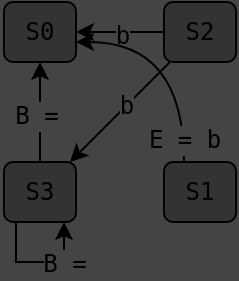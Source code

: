 <mxfile version="25.0.2">
  <diagram name="Page-1" id="PYJ2EbEZMSt3SerLNBYG">
    <mxGraphModel dx="283" dy="288" grid="1" gridSize="10" guides="1" tooltips="1" connect="1" arrows="1" fold="1" page="1" pageScale="1" pageWidth="827" pageHeight="1169" background="#444444" math="0" shadow="0">
      <root>
        <mxCell id="0" />
        <mxCell id="1" parent="0" />
        <mxCell id="6Kz1UC2CJ3yodjOeMeaO-1" value="&lt;div style=&quot;&quot;&gt;S0&lt;/div&gt;" style="rounded=1;whiteSpace=wrap;html=1;fontFamily=monospace;align=center;spacing=7;verticalAlign=middle;spacingTop=0;fillColor=#333333;" parent="1" vertex="1">
          <mxGeometry x="20" y="20" width="36" height="30" as="geometry" />
        </mxCell>
        <mxCell id="6Kz1UC2CJ3yodjOeMeaO-2" style="edgeStyle=orthogonalEdgeStyle;rounded=0;orthogonalLoop=1;jettySize=auto;html=1;fontFamily=monospace;fontSize=12;fontColor=default;labelBackgroundColor=#444444;resizable=0;" parent="1" source="6Kz1UC2CJ3yodjOeMeaO-4" target="6Kz1UC2CJ3yodjOeMeaO-1" edge="1">
          <mxGeometry relative="1" as="geometry" />
        </mxCell>
        <mxCell id="6Kz1UC2CJ3yodjOeMeaO-3" value="B =" style="edgeLabel;html=1;align=center;verticalAlign=middle;resizable=0;points=[];rounded=0;strokeColor=default;spacing=10;fontFamily=monospace;fontSize=12;fontColor=default;labelBackgroundColor=#444444;fillColor=default;gradientColor=none;" parent="6Kz1UC2CJ3yodjOeMeaO-2" vertex="1" connectable="0">
          <mxGeometry x="-0.136" y="2" relative="1" as="geometry">
            <mxPoint y="-2" as="offset" />
          </mxGeometry>
        </mxCell>
        <mxCell id="6Kz1UC2CJ3yodjOeMeaO-4" value="&lt;div style=&quot;&quot;&gt;S3&lt;/div&gt;" style="rounded=1;whiteSpace=wrap;html=1;fontFamily=monospace;align=center;spacing=7;verticalAlign=middle;spacingTop=0;fillColor=#333333;strokeColor=default;fontSize=12;fontColor=default;" parent="1" vertex="1">
          <mxGeometry x="20" y="100" width="36" height="30" as="geometry" />
        </mxCell>
        <mxCell id="s0YxvNO4TdeqY1G3PoWJ-1" style="edgeStyle=orthogonalEdgeStyle;rounded=0;orthogonalLoop=1;jettySize=auto;html=1;elbow=horizontal;" parent="1" source="6Kz1UC2CJ3yodjOeMeaO-4" target="6Kz1UC2CJ3yodjOeMeaO-4" edge="1">
          <mxGeometry relative="1" as="geometry">
            <Array as="points">
              <mxPoint x="50" y="150" />
            </Array>
          </mxGeometry>
        </mxCell>
        <mxCell id="s0YxvNO4TdeqY1G3PoWJ-4" value="B =" style="edgeLabel;html=1;align=center;verticalAlign=middle;resizable=0;points=[];rounded=0;strokeColor=default;spacingTop=0;spacing=10;fontFamily=monospace;fontSize=12;fontColor=default;fillColor=default;labelBackgroundColor=#444444;gradientColor=none;" parent="s0YxvNO4TdeqY1G3PoWJ-1" vertex="1" connectable="0">
          <mxGeometry x="0.316" y="-1" relative="1" as="geometry">
            <mxPoint x="2" as="offset" />
          </mxGeometry>
        </mxCell>
        <mxCell id="s0YxvNO4TdeqY1G3PoWJ-6" style="edgeStyle=orthogonalEdgeStyle;rounded=0;orthogonalLoop=1;jettySize=auto;html=1;fontFamily=monospace;fontSize=12;fontColor=default;labelBackgroundColor=#444444;resizable=0;" parent="1" source="s0YxvNO4TdeqY1G3PoWJ-5" target="6Kz1UC2CJ3yodjOeMeaO-1" edge="1">
          <mxGeometry relative="1" as="geometry" />
        </mxCell>
        <mxCell id="s0YxvNO4TdeqY1G3PoWJ-8" value="b" style="edgeLabel;html=1;align=center;verticalAlign=middle;resizable=0;points=[];rounded=0;strokeColor=default;spacing=10;fontFamily=monospace;fontSize=12;fontColor=default;labelBackgroundColor=#444444;fillColor=default;gradientColor=none;" parent="s0YxvNO4TdeqY1G3PoWJ-6" vertex="1" connectable="0">
          <mxGeometry x="-0.014" y="2" relative="1" as="geometry">
            <mxPoint as="offset" />
          </mxGeometry>
        </mxCell>
        <mxCell id="s0YxvNO4TdeqY1G3PoWJ-5" value="&lt;div style=&quot;&quot;&gt;S2&lt;/div&gt;" style="rounded=1;whiteSpace=wrap;html=1;fontFamily=monospace;align=center;spacing=7;verticalAlign=middle;spacingTop=0;fillColor=#333333;" parent="1" vertex="1">
          <mxGeometry x="100" y="20" width="36" height="30" as="geometry" />
        </mxCell>
        <mxCell id="H6jik_KTtSSORr0fecEw-2" style="edgeStyle=orthogonalEdgeStyle;rounded=0;orthogonalLoop=1;jettySize=auto;html=1;fontFamily=monospace;fontSize=12;fontColor=default;labelBackgroundColor=#444444;resizable=0;curved=1;" parent="1" source="H6jik_KTtSSORr0fecEw-1" target="6Kz1UC2CJ3yodjOeMeaO-1" edge="1">
          <mxGeometry relative="1" as="geometry">
            <Array as="points">
              <mxPoint x="110" y="40" />
            </Array>
          </mxGeometry>
        </mxCell>
        <mxCell id="H6jik_KTtSSORr0fecEw-3" value="E = b" style="edgeLabel;html=1;align=center;verticalAlign=middle;resizable=0;points=[];rounded=0;strokeColor=default;spacing=10;fontFamily=monospace;fontSize=12;fontColor=default;labelBackgroundColor=#444444;fillColor=default;gradientColor=none;" parent="H6jik_KTtSSORr0fecEw-2" vertex="1" connectable="0">
          <mxGeometry x="-0.774" y="-1" relative="1" as="geometry">
            <mxPoint x="-1" y="2" as="offset" />
          </mxGeometry>
        </mxCell>
        <mxCell id="H6jik_KTtSSORr0fecEw-1" value="&lt;div style=&quot;&quot;&gt;S1&lt;/div&gt;" style="rounded=1;whiteSpace=wrap;html=1;fontFamily=monospace;align=center;spacing=7;verticalAlign=middle;spacingTop=0;fillColor=#333333;" parent="1" vertex="1">
          <mxGeometry x="100" y="100" width="36" height="30" as="geometry" />
        </mxCell>
        <mxCell id="vlwQ_Vl35bB_qtMKfu1F-1" style="rounded=0;orthogonalLoop=1;jettySize=auto;html=1;fontFamily=monospace;fontSize=12;fontColor=default;labelBackgroundColor=#444444;resizable=0;" edge="1" parent="1" source="s0YxvNO4TdeqY1G3PoWJ-5" target="6Kz1UC2CJ3yodjOeMeaO-4">
          <mxGeometry relative="1" as="geometry">
            <mxPoint x="113" y="60" as="sourcePoint" />
            <mxPoint x="63" y="110" as="targetPoint" />
          </mxGeometry>
        </mxCell>
        <mxCell id="vlwQ_Vl35bB_qtMKfu1F-2" value="b" style="edgeLabel;html=1;align=center;verticalAlign=middle;resizable=0;points=[];rounded=0;strokeColor=default;spacing=10;fontFamily=monospace;fontSize=12;fontColor=default;labelBackgroundColor=#444444;fillColor=default;gradientColor=none;" vertex="1" connectable="0" parent="vlwQ_Vl35bB_qtMKfu1F-1">
          <mxGeometry x="-0.374" y="-10" relative="1" as="geometry">
            <mxPoint y="13" as="offset" />
          </mxGeometry>
        </mxCell>
      </root>
    </mxGraphModel>
  </diagram>
</mxfile>
